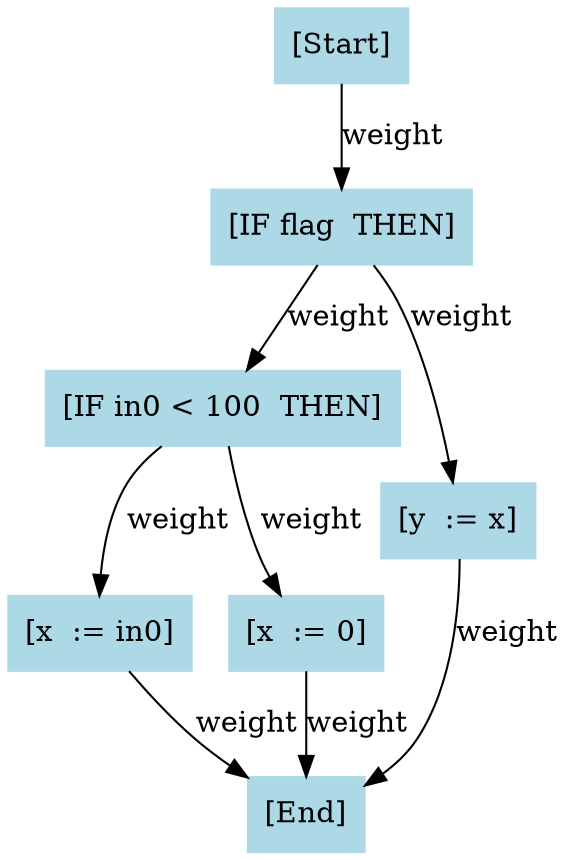 digraph "CFG" {
"n0" [label="[Start]", color=lightblue,style=filled,shape=box]
"n1" [label="[IF flag  THEN]", color=lightblue,style=filled,shape=box]
"n2" [label="[End]", color=lightblue,style=filled,shape=box]
"n3" [label="[IF in0 < 100  THEN]", color=lightblue,style=filled,shape=box]
"n4" [label="[y  := x]", color=lightblue,style=filled,shape=box]
"n5" [label="[x  := in0]", color=lightblue,style=filled,shape=box]
"n6" [label="[x  := 0]", color=lightblue,style=filled,shape=box]
"n0" -> "n1" [label="weight",color=black]
"n1" -> "n3" [label="weight",color=black]
"n1" -> "n4" [label="weight",color=black]
"n4" -> "n2" [label="weight",color=black]
"n3" -> "n5" [label="weight",color=black]
"n5" -> "n2" [label="weight",color=black]
"n3" -> "n6" [label="weight",color=black]
"n6" -> "n2" [label="weight",color=black]
}
